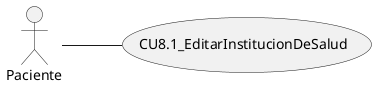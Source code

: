 @startuml
left to right direction

 actor Paciente
  Paciente -- (CU8.1_EditarInstitucionDeSalud )  

@enduml